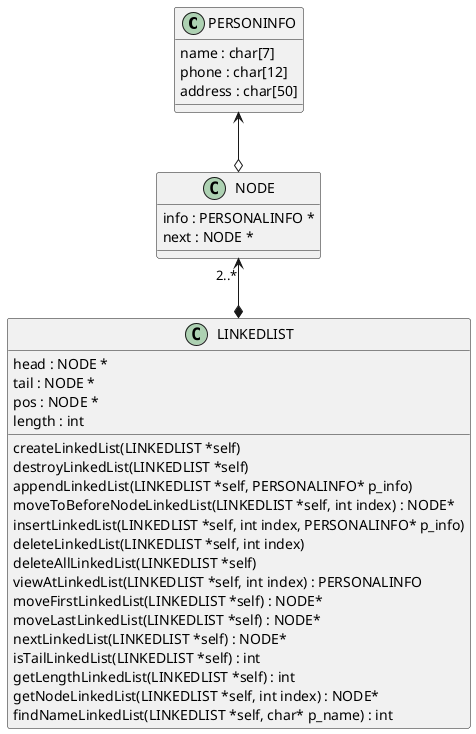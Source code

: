 @startuml

class PERSONINFO {
name : char[7]
phone : char[12]
address : char[50]
}

class NODE {
info : PERSONALINFO *
next : NODE *
}

class LINKEDLIST {
head : NODE *
tail : NODE *
pos : NODE *
length : int
createLinkedList(LINKEDLIST *self)
destroyLinkedList(LINKEDLIST *self)
appendLinkedList(LINKEDLIST *self, PERSONALINFO* p_info)
moveToBeforeNodeLinkedList(LINKEDLIST *self, int index) : NODE*
insertLinkedList(LINKEDLIST *self, int index, PERSONALINFO* p_info)
deleteLinkedList(LINKEDLIST *self, int index)
deleteAllLinkedList(LINKEDLIST *self)
viewAtLinkedList(LINKEDLIST *self, int index) : PERSONALINFO
moveFirstLinkedList(LINKEDLIST *self) : NODE*
moveLastLinkedList(LINKEDLIST *self) : NODE*
nextLinkedList(LINKEDLIST *self) : NODE*
isTailLinkedList(LINKEDLIST *self) : int
getLengthLinkedList(LINKEDLIST *self) : int
getNodeLinkedList(LINKEDLIST *self, int index) : NODE*
findNameLinkedList(LINKEDLIST *self, char* p_name) : int
}

PERSONINFO <--o NODE
NODE "2..*" <--* LINKEDLIST

@enduml